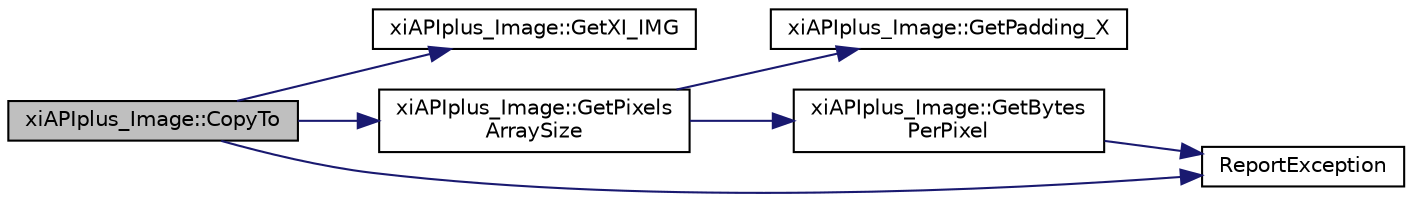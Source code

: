 digraph "xiAPIplus_Image::CopyTo"
{
  edge [fontname="Helvetica",fontsize="10",labelfontname="Helvetica",labelfontsize="10"];
  node [fontname="Helvetica",fontsize="10",shape=record];
  rankdir="LR";
  Node10 [label="xiAPIplus_Image::CopyTo",height=0.2,width=0.4,color="black", fillcolor="grey75", style="filled", fontcolor="black"];
  Node10 -> Node11 [color="midnightblue",fontsize="10",style="solid",fontname="Helvetica"];
  Node11 [label="xiAPIplus_Image::GetXI_IMG",height=0.2,width=0.4,color="black", fillcolor="white", style="filled",URL="$classxi_a_p_iplus___image.html#af3374e162ff09d2e2c23f197871d55c4"];
  Node10 -> Node12 [color="midnightblue",fontsize="10",style="solid",fontname="Helvetica"];
  Node12 [label="xiAPIplus_Image::GetPixels\lArraySize",height=0.2,width=0.4,color="black", fillcolor="white", style="filled",URL="$classxi_a_p_iplus___image.html#afa4a6a36065108774561dfa95beeef13"];
  Node12 -> Node13 [color="midnightblue",fontsize="10",style="solid",fontname="Helvetica"];
  Node13 [label="xiAPIplus_Image::GetPadding_X",height=0.2,width=0.4,color="black", fillcolor="white", style="filled",URL="$classxi_a_p_iplus___image.html#ad287c354fd56bbd4232e1b8b1b079ad8"];
  Node12 -> Node14 [color="midnightblue",fontsize="10",style="solid",fontname="Helvetica"];
  Node14 [label="xiAPIplus_Image::GetBytes\lPerPixel",height=0.2,width=0.4,color="black", fillcolor="white", style="filled",URL="$classxi_a_p_iplus___image.html#ac52911497a8a3f126515b2f2c76e0ac1"];
  Node14 -> Node15 [color="midnightblue",fontsize="10",style="solid",fontname="Helvetica"];
  Node15 [label="ReportException",height=0.2,width=0.4,color="black", fillcolor="white", style="filled",URL="$xi_api_plus_ocv_8cpp.html#ac977696328796b16af4d36af03181d98"];
  Node10 -> Node15 [color="midnightblue",fontsize="10",style="solid",fontname="Helvetica"];
}
